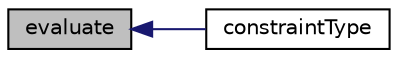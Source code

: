 digraph "evaluate"
{
  bgcolor="transparent";
  edge [fontname="Helvetica",fontsize="10",labelfontname="Helvetica",labelfontsize="10"];
  node [fontname="Helvetica",fontsize="10",shape=record];
  rankdir="LR";
  Node129 [label="evaluate",height=0.2,width=0.4,color="black", fillcolor="grey75", style="filled", fontcolor="black"];
  Node129 -> Node130 [dir="back",color="midnightblue",fontsize="10",style="solid",fontname="Helvetica"];
  Node130 [label="constraintType",height=0.2,width=0.4,color="black",URL="$a27721.html#a335b754aac77e6916c83e756c84fc60b",tooltip="Constraint handling. "];
}
